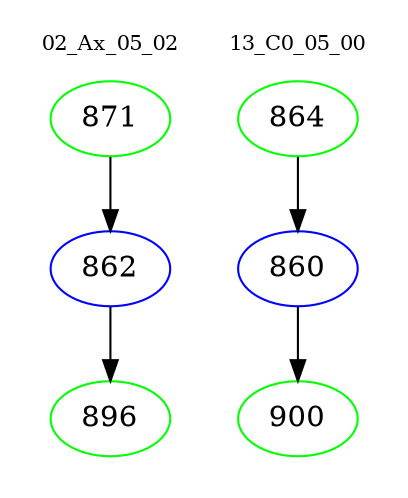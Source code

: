 digraph{
subgraph cluster_0 {
color = white
label = "02_Ax_05_02";
fontsize=10;
T0_871 [label="871", color="green"]
T0_871 -> T0_862 [color="black"]
T0_862 [label="862", color="blue"]
T0_862 -> T0_896 [color="black"]
T0_896 [label="896", color="green"]
}
subgraph cluster_1 {
color = white
label = "13_C0_05_00";
fontsize=10;
T1_864 [label="864", color="green"]
T1_864 -> T1_860 [color="black"]
T1_860 [label="860", color="blue"]
T1_860 -> T1_900 [color="black"]
T1_900 [label="900", color="green"]
}
}

